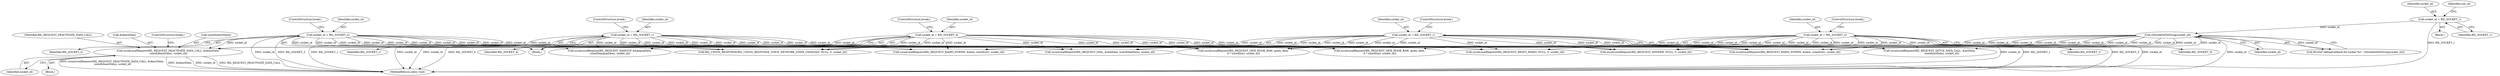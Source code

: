 digraph "0_Android_cd5f15f588a5d27e99ba12f057245bfe507f8c42@pointer" {
"1000575" [label="(Call,issueLocalRequest(RIL_REQUEST_DEACTIVATE_DATA_CALL, &deactData,\n sizeof(deactData), socket_id))"];
"1000356" [label="(Call,socket_id = RIL_SOCKET_4)"];
"1000143" [label="(Call,rilSocketIdToString(socket_id))"];
"1000134" [label="(Call,socket_id = RIL_SOCKET_1)"];
"1000346" [label="(Call,socket_id = RIL_SOCKET_2)"];
"1000341" [label="(Call,socket_id = RIL_SOCKET_1)"];
"1000361" [label="(Call,socket_id = RIL_SOCKET_1)"];
"1000351" [label="(Call,socket_id = RIL_SOCKET_3)"];
"1000582" [label="(ControlStructure,break;)"];
"1000339" [label="(Block,)"];
"1000347" [label="(Identifier,socket_id)"];
"1000440" [label="(Call,RIL_UNSOL_RESPONSE(RIL_UNSOL_RESPONSE_VOICE_NETWORK_STATE_CHANGED, NULL, 0, socket_id))"];
"1000346" [label="(Call,socket_id = RIL_SOCKET_2)"];
"1000364" [label="(ControlStructure,break;)"];
"1000361" [label="(Call,socket_id = RIL_SOCKET_1)"];
"1000354" [label="(ControlStructure,break;)"];
"1000342" [label="(Identifier,socket_id)"];
"1000370" [label="(Block,)"];
"1000144" [label="(Identifier,socket_id)"];
"1000609" [label="(Call,issueLocalRequest(RIL_REQUEST_ANSWER, NULL, 0, socket_id))"];
"1000141" [label="(Call,RLOGI(\"debugCallback for socket %s\", rilSocketIdToString(socket_id)))"];
"1000143" [label="(Call,rilSocketIdToString(socket_id))"];
"1000579" [label="(Call,sizeof(deactData))"];
"1000564" [label="(Call,issueLocalRequest(RIL_REQUEST_SETUP_DATA_CALL, &actData,\n                              sizeof(actData), socket_id))"];
"1000386" [label="(Call,issueLocalRequest(RIL_REQUEST_RADIO_POWER, &data, sizeof(int), socket_id))"];
"1000598" [label="(Call,issueLocalRequest(RIL_REQUEST_DIAL, &dialData, sizeof(dialData), socket_id))"];
"1000536" [label="(Call,issueLocalRequest(RIL_REQUEST_RADIO_POWER, &data, sizeof(int), socket_id))"];
"1000348" [label="(Identifier,RIL_SOCKET_2)"];
"1000363" [label="(Identifier,RIL_SOCKET_1)"];
"1000353" [label="(Identifier,RIL_SOCKET_3)"];
"1000575" [label="(Call,issueLocalRequest(RIL_REQUEST_DEACTIVATE_DATA_CALL, &deactData,\n sizeof(deactData), socket_id))"];
"1000134" [label="(Call,socket_id = RIL_SOCKET_1)"];
"1000112" [label="(Block,)"];
"1000635" [label="(MethodReturn,static void)"];
"1000135" [label="(Identifier,socket_id)"];
"1000349" [label="(ControlStructure,break;)"];
"1000521" [label="(Call,issueLocalRequest(RIL_REQUEST_OEM_HOOK_RAW, qxdm_data,\n 6 * sizeof(int), socket_id))"];
"1000362" [label="(Identifier,socket_id)"];
"1000351" [label="(Call,socket_id = RIL_SOCKET_3)"];
"1000357" [label="(Identifier,socket_id)"];
"1000352" [label="(Identifier,socket_id)"];
"1000358" [label="(Identifier,RIL_SOCKET_4)"];
"1000581" [label="(Identifier,socket_id)"];
"1000136" [label="(Identifier,RIL_SOCKET_1)"];
"1000359" [label="(ControlStructure,break;)"];
"1000139" [label="(Identifier,sim_id)"];
"1000343" [label="(Identifier,RIL_SOCKET_1)"];
"1000344" [label="(ControlStructure,break;)"];
"1000479" [label="(Call,issueLocalRequest(RIL_REQUEST_OEM_HOOK_RAW, qxdm_data,\n 6 * sizeof(int), socket_id))"];
"1000576" [label="(Identifier,RIL_REQUEST_DEACTIVATE_DATA_CALL)"];
"1000618" [label="(Call,issueLocalRequest(RIL_REQUEST_HANGUP, &hangupData,\n sizeof(hangupData), socket_id))"];
"1000341" [label="(Call,socket_id = RIL_SOCKET_1)"];
"1000356" [label="(Call,socket_id = RIL_SOCKET_4)"];
"1000374" [label="(Call,issueLocalRequest(RIL_REQUEST_RESET_RADIO, NULL, 0, socket_id))"];
"1000577" [label="(Call,&deactData)"];
"1000575" -> "1000370"  [label="AST: "];
"1000575" -> "1000581"  [label="CFG: "];
"1000576" -> "1000575"  [label="AST: "];
"1000577" -> "1000575"  [label="AST: "];
"1000579" -> "1000575"  [label="AST: "];
"1000581" -> "1000575"  [label="AST: "];
"1000582" -> "1000575"  [label="CFG: "];
"1000575" -> "1000635"  [label="DDG: issueLocalRequest(RIL_REQUEST_DEACTIVATE_DATA_CALL, &deactData,\n sizeof(deactData), socket_id)"];
"1000575" -> "1000635"  [label="DDG: &deactData"];
"1000575" -> "1000635"  [label="DDG: socket_id"];
"1000575" -> "1000635"  [label="DDG: RIL_REQUEST_DEACTIVATE_DATA_CALL"];
"1000356" -> "1000575"  [label="DDG: socket_id"];
"1000143" -> "1000575"  [label="DDG: socket_id"];
"1000346" -> "1000575"  [label="DDG: socket_id"];
"1000341" -> "1000575"  [label="DDG: socket_id"];
"1000361" -> "1000575"  [label="DDG: socket_id"];
"1000351" -> "1000575"  [label="DDG: socket_id"];
"1000356" -> "1000339"  [label="AST: "];
"1000356" -> "1000358"  [label="CFG: "];
"1000357" -> "1000356"  [label="AST: "];
"1000358" -> "1000356"  [label="AST: "];
"1000359" -> "1000356"  [label="CFG: "];
"1000356" -> "1000635"  [label="DDG: socket_id"];
"1000356" -> "1000635"  [label="DDG: RIL_SOCKET_4"];
"1000356" -> "1000374"  [label="DDG: socket_id"];
"1000356" -> "1000386"  [label="DDG: socket_id"];
"1000356" -> "1000440"  [label="DDG: socket_id"];
"1000356" -> "1000479"  [label="DDG: socket_id"];
"1000356" -> "1000521"  [label="DDG: socket_id"];
"1000356" -> "1000536"  [label="DDG: socket_id"];
"1000356" -> "1000564"  [label="DDG: socket_id"];
"1000356" -> "1000598"  [label="DDG: socket_id"];
"1000356" -> "1000609"  [label="DDG: socket_id"];
"1000356" -> "1000618"  [label="DDG: socket_id"];
"1000143" -> "1000141"  [label="AST: "];
"1000143" -> "1000144"  [label="CFG: "];
"1000144" -> "1000143"  [label="AST: "];
"1000141" -> "1000143"  [label="CFG: "];
"1000143" -> "1000635"  [label="DDG: socket_id"];
"1000143" -> "1000141"  [label="DDG: socket_id"];
"1000134" -> "1000143"  [label="DDG: socket_id"];
"1000143" -> "1000374"  [label="DDG: socket_id"];
"1000143" -> "1000386"  [label="DDG: socket_id"];
"1000143" -> "1000440"  [label="DDG: socket_id"];
"1000143" -> "1000479"  [label="DDG: socket_id"];
"1000143" -> "1000521"  [label="DDG: socket_id"];
"1000143" -> "1000536"  [label="DDG: socket_id"];
"1000143" -> "1000564"  [label="DDG: socket_id"];
"1000143" -> "1000598"  [label="DDG: socket_id"];
"1000143" -> "1000609"  [label="DDG: socket_id"];
"1000143" -> "1000618"  [label="DDG: socket_id"];
"1000134" -> "1000112"  [label="AST: "];
"1000134" -> "1000136"  [label="CFG: "];
"1000135" -> "1000134"  [label="AST: "];
"1000136" -> "1000134"  [label="AST: "];
"1000139" -> "1000134"  [label="CFG: "];
"1000134" -> "1000635"  [label="DDG: RIL_SOCKET_1"];
"1000346" -> "1000339"  [label="AST: "];
"1000346" -> "1000348"  [label="CFG: "];
"1000347" -> "1000346"  [label="AST: "];
"1000348" -> "1000346"  [label="AST: "];
"1000349" -> "1000346"  [label="CFG: "];
"1000346" -> "1000635"  [label="DDG: RIL_SOCKET_2"];
"1000346" -> "1000635"  [label="DDG: socket_id"];
"1000346" -> "1000374"  [label="DDG: socket_id"];
"1000346" -> "1000386"  [label="DDG: socket_id"];
"1000346" -> "1000440"  [label="DDG: socket_id"];
"1000346" -> "1000479"  [label="DDG: socket_id"];
"1000346" -> "1000521"  [label="DDG: socket_id"];
"1000346" -> "1000536"  [label="DDG: socket_id"];
"1000346" -> "1000564"  [label="DDG: socket_id"];
"1000346" -> "1000598"  [label="DDG: socket_id"];
"1000346" -> "1000609"  [label="DDG: socket_id"];
"1000346" -> "1000618"  [label="DDG: socket_id"];
"1000341" -> "1000339"  [label="AST: "];
"1000341" -> "1000343"  [label="CFG: "];
"1000342" -> "1000341"  [label="AST: "];
"1000343" -> "1000341"  [label="AST: "];
"1000344" -> "1000341"  [label="CFG: "];
"1000341" -> "1000635"  [label="DDG: RIL_SOCKET_1"];
"1000341" -> "1000635"  [label="DDG: socket_id"];
"1000341" -> "1000374"  [label="DDG: socket_id"];
"1000341" -> "1000386"  [label="DDG: socket_id"];
"1000341" -> "1000440"  [label="DDG: socket_id"];
"1000341" -> "1000479"  [label="DDG: socket_id"];
"1000341" -> "1000521"  [label="DDG: socket_id"];
"1000341" -> "1000536"  [label="DDG: socket_id"];
"1000341" -> "1000564"  [label="DDG: socket_id"];
"1000341" -> "1000598"  [label="DDG: socket_id"];
"1000341" -> "1000609"  [label="DDG: socket_id"];
"1000341" -> "1000618"  [label="DDG: socket_id"];
"1000361" -> "1000339"  [label="AST: "];
"1000361" -> "1000363"  [label="CFG: "];
"1000362" -> "1000361"  [label="AST: "];
"1000363" -> "1000361"  [label="AST: "];
"1000364" -> "1000361"  [label="CFG: "];
"1000361" -> "1000635"  [label="DDG: socket_id"];
"1000361" -> "1000635"  [label="DDG: RIL_SOCKET_1"];
"1000361" -> "1000374"  [label="DDG: socket_id"];
"1000361" -> "1000386"  [label="DDG: socket_id"];
"1000361" -> "1000440"  [label="DDG: socket_id"];
"1000361" -> "1000479"  [label="DDG: socket_id"];
"1000361" -> "1000521"  [label="DDG: socket_id"];
"1000361" -> "1000536"  [label="DDG: socket_id"];
"1000361" -> "1000564"  [label="DDG: socket_id"];
"1000361" -> "1000598"  [label="DDG: socket_id"];
"1000361" -> "1000609"  [label="DDG: socket_id"];
"1000361" -> "1000618"  [label="DDG: socket_id"];
"1000351" -> "1000339"  [label="AST: "];
"1000351" -> "1000353"  [label="CFG: "];
"1000352" -> "1000351"  [label="AST: "];
"1000353" -> "1000351"  [label="AST: "];
"1000354" -> "1000351"  [label="CFG: "];
"1000351" -> "1000635"  [label="DDG: RIL_SOCKET_3"];
"1000351" -> "1000635"  [label="DDG: socket_id"];
"1000351" -> "1000374"  [label="DDG: socket_id"];
"1000351" -> "1000386"  [label="DDG: socket_id"];
"1000351" -> "1000440"  [label="DDG: socket_id"];
"1000351" -> "1000479"  [label="DDG: socket_id"];
"1000351" -> "1000521"  [label="DDG: socket_id"];
"1000351" -> "1000536"  [label="DDG: socket_id"];
"1000351" -> "1000564"  [label="DDG: socket_id"];
"1000351" -> "1000598"  [label="DDG: socket_id"];
"1000351" -> "1000609"  [label="DDG: socket_id"];
"1000351" -> "1000618"  [label="DDG: socket_id"];
}
